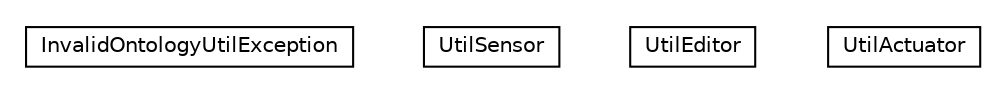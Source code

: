 #!/usr/local/bin/dot
#
# Class diagram 
# Generated by UMLGraph version R5_6-24-gf6e263 (http://www.umlgraph.org/)
#

digraph G {
	edge [fontname="Helvetica",fontsize=10,labelfontname="Helvetica",labelfontsize=10];
	node [fontname="Helvetica",fontsize=10,shape=plaintext];
	nodesep=0.25;
	ranksep=0.5;
	// org.universAAL.support.utils.service.mid.InvalidOntologyUtilException
	c285305 [label=<<table title="org.universAAL.support.utils.service.mid.InvalidOntologyUtilException" border="0" cellborder="1" cellspacing="0" cellpadding="2" port="p" href="./InvalidOntologyUtilException.html">
		<tr><td><table border="0" cellspacing="0" cellpadding="1">
<tr><td align="center" balign="center"> InvalidOntologyUtilException </td></tr>
		</table></td></tr>
		</table>>, URL="./InvalidOntologyUtilException.html", fontname="Helvetica", fontcolor="black", fontsize=10.0];
	// org.universAAL.support.utils.service.mid.UtilSensor
	c285306 [label=<<table title="org.universAAL.support.utils.service.mid.UtilSensor" border="0" cellborder="1" cellspacing="0" cellpadding="2" port="p" href="./UtilSensor.html">
		<tr><td><table border="0" cellspacing="0" cellpadding="1">
<tr><td align="center" balign="center"> UtilSensor </td></tr>
		</table></td></tr>
		</table>>, URL="./UtilSensor.html", fontname="Helvetica", fontcolor="black", fontsize=10.0];
	// org.universAAL.support.utils.service.mid.UtilEditor
	c285307 [label=<<table title="org.universAAL.support.utils.service.mid.UtilEditor" border="0" cellborder="1" cellspacing="0" cellpadding="2" port="p" href="./UtilEditor.html">
		<tr><td><table border="0" cellspacing="0" cellpadding="1">
<tr><td align="center" balign="center"> UtilEditor </td></tr>
		</table></td></tr>
		</table>>, URL="./UtilEditor.html", fontname="Helvetica", fontcolor="black", fontsize=10.0];
	// org.universAAL.support.utils.service.mid.UtilActuator
	c285308 [label=<<table title="org.universAAL.support.utils.service.mid.UtilActuator" border="0" cellborder="1" cellspacing="0" cellpadding="2" port="p" href="./UtilActuator.html">
		<tr><td><table border="0" cellspacing="0" cellpadding="1">
<tr><td align="center" balign="center"> UtilActuator </td></tr>
		</table></td></tr>
		</table>>, URL="./UtilActuator.html", fontname="Helvetica", fontcolor="black", fontsize=10.0];
}

